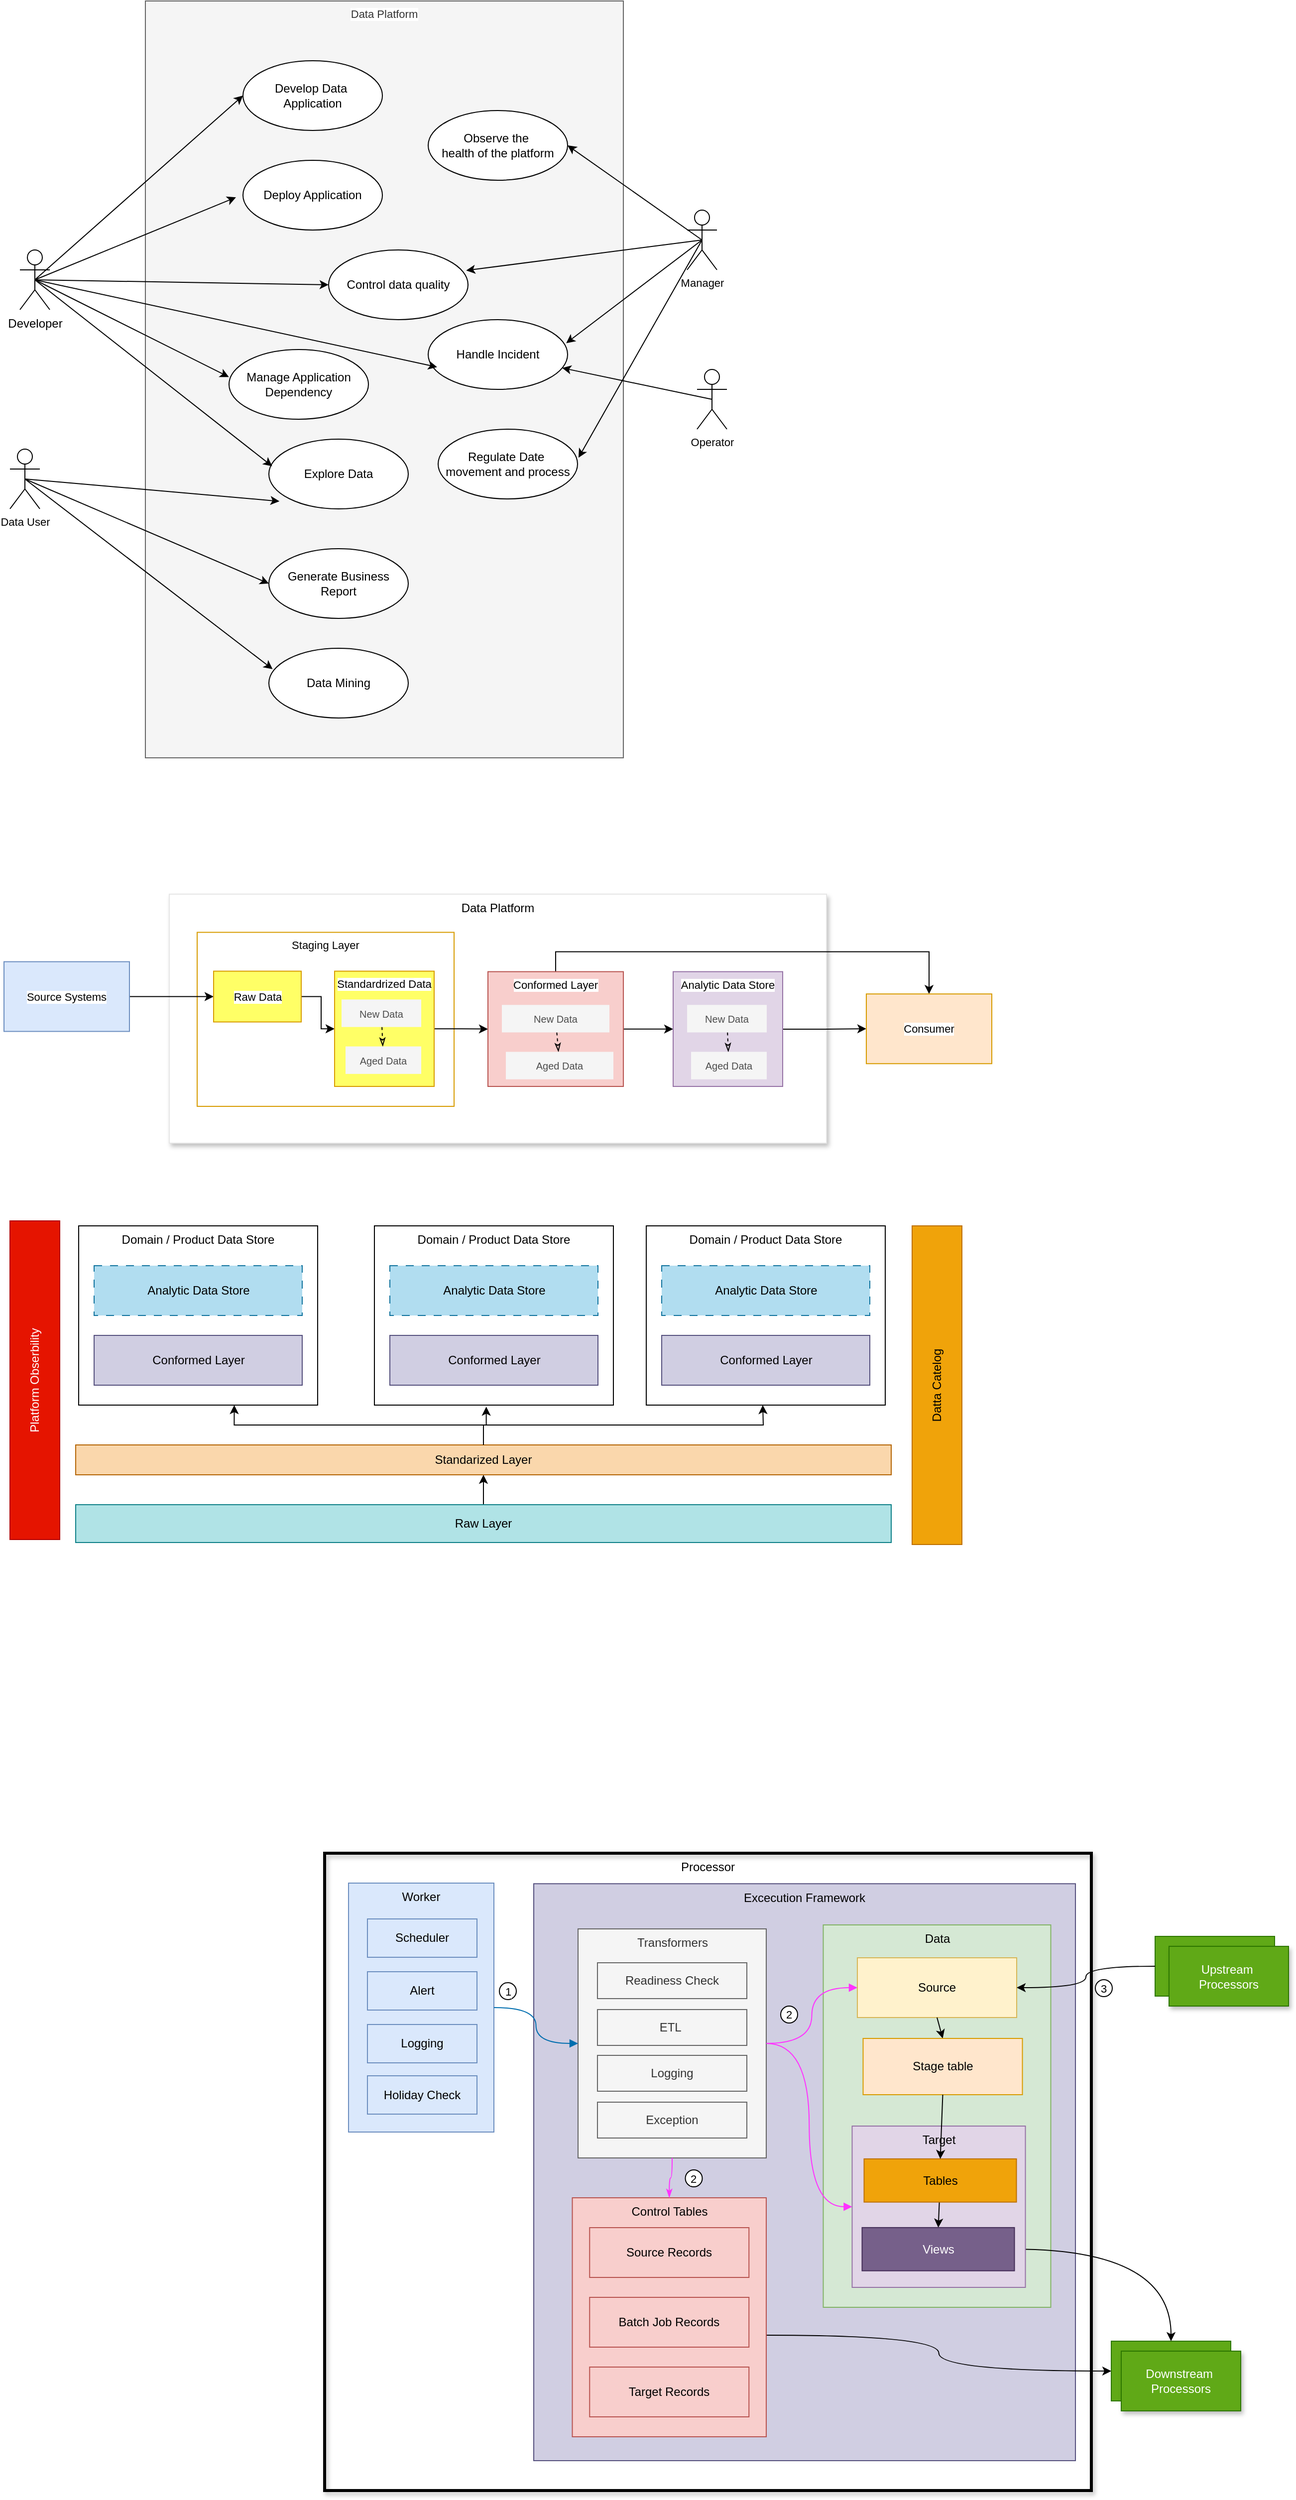 <mxfile version="27.0.3">
  <diagram name="第 1 页" id="Cfy5hXthvsKqwcoe-ikN">
    <mxGraphModel dx="1500" dy="596" grid="1" gridSize="10" guides="1" tooltips="1" connect="1" arrows="1" fold="1" page="1" pageScale="1" pageWidth="827" pageHeight="1169" math="0" shadow="0">
      <root>
        <mxCell id="0" />
        <mxCell id="1" parent="0" />
        <mxCell id="3cbW1mIkxuYeC1IMrp6c-5" value="Processor" style="rounded=0;whiteSpace=wrap;html=1;verticalAlign=top;fillColor=none;strokeWidth=3;shadow=1;glass=0;" parent="1" vertex="1">
          <mxGeometry x="370" y="1880" width="770" height="640" as="geometry" />
        </mxCell>
        <mxCell id="6UHVuaGrWCz1YnEDn-E8-2" value="Excecution Framework" style="rounded=0;whiteSpace=wrap;html=1;fillColor=#d0cee2;strokeColor=#56517e;verticalAlign=top;" vertex="1" parent="1">
          <mxGeometry x="580" y="1910.64" width="544.01" height="579.36" as="geometry" />
        </mxCell>
        <mxCell id="s3KDooNY9Id1NIxIKRfR-11" value="Data" style="rounded=0;whiteSpace=wrap;html=1;fillColor=#d5e8d4;strokeColor=#82b366;verticalAlign=top;" parent="1" vertex="1">
          <mxGeometry x="870.75" y="1952" width="228.5" height="384" as="geometry" />
        </mxCell>
        <mxCell id="LPsfI7QCcGYfZqU7F5Cg-12" value="Data Platform" style="rounded=0;whiteSpace=wrap;html=1;verticalAlign=top;strokeColor=#E6E6E6;shadow=1;" parent="1" vertex="1">
          <mxGeometry x="214" y="916.94" width="660" height="250" as="geometry" />
        </mxCell>
        <mxCell id="NjBOjvmUIAoxbCZeAJ4J-41" value="Staging Layer" style="whiteSpace=wrap;html=1;fontSize=11;fillColor=none;strokeColor=#d79b00;rounded=0;labelBackgroundColor=default;verticalAlign=top;" parent="1" vertex="1">
          <mxGeometry x="242" y="955.25" width="258" height="174.75" as="geometry" />
        </mxCell>
        <mxCell id="NjBOjvmUIAoxbCZeAJ4J-38" value="Data Platform" style="rounded=0;whiteSpace=wrap;html=1;fontFamily=Helvetica;fontSize=11;fontColor=#333333;labelBackgroundColor=default;fillColor=#f5f5f5;strokeColor=#666666;verticalAlign=top;" parent="1" vertex="1">
          <mxGeometry x="190" y="20" width="480" height="760" as="geometry" />
        </mxCell>
        <mxCell id="NjBOjvmUIAoxbCZeAJ4J-2" value="Develop Data&amp;nbsp;&lt;div&gt;Application&lt;br&gt;&lt;/div&gt;" style="ellipse;whiteSpace=wrap;html=1;" parent="1" vertex="1">
          <mxGeometry x="288" y="80" width="140" height="70" as="geometry" />
        </mxCell>
        <mxCell id="NjBOjvmUIAoxbCZeAJ4J-4" value="Observe the&amp;nbsp;&lt;div&gt;health of the platform&lt;/div&gt;" style="ellipse;whiteSpace=wrap;html=1;" parent="1" vertex="1">
          <mxGeometry x="474" y="130" width="140" height="70" as="geometry" />
        </mxCell>
        <mxCell id="NjBOjvmUIAoxbCZeAJ4J-7" style="rounded=0;orthogonalLoop=1;jettySize=auto;html=1;exitX=0.5;exitY=0.5;exitDx=0;exitDy=0;exitPerimeter=0;entryX=0;entryY=0.5;entryDx=0;entryDy=0;" parent="1" source="NjBOjvmUIAoxbCZeAJ4J-5" target="NjBOjvmUIAoxbCZeAJ4J-2" edge="1">
          <mxGeometry relative="1" as="geometry" />
        </mxCell>
        <mxCell id="NjBOjvmUIAoxbCZeAJ4J-27" style="edgeStyle=none;shape=connector;rounded=0;orthogonalLoop=1;jettySize=auto;html=1;exitX=0.5;exitY=0.5;exitDx=0;exitDy=0;exitPerimeter=0;entryX=0;entryY=0.5;entryDx=0;entryDy=0;strokeColor=default;align=center;verticalAlign=middle;fontFamily=Helvetica;fontSize=11;fontColor=default;labelBackgroundColor=default;endArrow=classic;" parent="1" source="NjBOjvmUIAoxbCZeAJ4J-5" target="NjBOjvmUIAoxbCZeAJ4J-25" edge="1">
          <mxGeometry relative="1" as="geometry" />
        </mxCell>
        <mxCell id="NjBOjvmUIAoxbCZeAJ4J-5" value="Developer" style="shape=umlActor;html=1;verticalLabelPosition=bottom;verticalAlign=top;align=center;" parent="1" vertex="1">
          <mxGeometry x="64" y="270" width="30" height="60" as="geometry" />
        </mxCell>
        <mxCell id="NjBOjvmUIAoxbCZeAJ4J-8" value="Deploy Application" style="ellipse;whiteSpace=wrap;html=1;" parent="1" vertex="1">
          <mxGeometry x="288" y="180" width="140" height="70" as="geometry" />
        </mxCell>
        <mxCell id="NjBOjvmUIAoxbCZeAJ4J-9" style="rounded=0;orthogonalLoop=1;jettySize=auto;html=1;exitX=0.5;exitY=0.5;exitDx=0;exitDy=0;exitPerimeter=0;entryX=-0.05;entryY=0.531;entryDx=0;entryDy=0;entryPerimeter=0;" parent="1" source="NjBOjvmUIAoxbCZeAJ4J-5" target="NjBOjvmUIAoxbCZeAJ4J-8" edge="1">
          <mxGeometry relative="1" as="geometry" />
        </mxCell>
        <mxCell id="NjBOjvmUIAoxbCZeAJ4J-11" style="edgeStyle=none;shape=connector;rounded=0;orthogonalLoop=1;jettySize=auto;html=1;exitX=0.5;exitY=0.5;exitDx=0;exitDy=0;exitPerimeter=0;entryX=1;entryY=0.5;entryDx=0;entryDy=0;strokeColor=default;align=center;verticalAlign=middle;fontFamily=Helvetica;fontSize=11;fontColor=default;labelBackgroundColor=default;endArrow=classic;" parent="1" source="NjBOjvmUIAoxbCZeAJ4J-10" target="NjBOjvmUIAoxbCZeAJ4J-4" edge="1">
          <mxGeometry relative="1" as="geometry" />
        </mxCell>
        <mxCell id="NjBOjvmUIAoxbCZeAJ4J-10" value="Manager" style="shape=umlActor;html=1;verticalLabelPosition=bottom;verticalAlign=top;align=center;fontFamily=Helvetica;fontSize=11;fontColor=default;labelBackgroundColor=default;" parent="1" vertex="1">
          <mxGeometry x="734" y="230" width="30" height="60" as="geometry" />
        </mxCell>
        <mxCell id="NjBOjvmUIAoxbCZeAJ4J-12" value="Handle Incident" style="ellipse;whiteSpace=wrap;html=1;" parent="1" vertex="1">
          <mxGeometry x="474" y="340" width="140" height="70" as="geometry" />
        </mxCell>
        <mxCell id="NjBOjvmUIAoxbCZeAJ4J-13" style="edgeStyle=none;shape=connector;rounded=0;orthogonalLoop=1;jettySize=auto;html=1;exitX=0.5;exitY=0.5;exitDx=0;exitDy=0;exitPerimeter=0;entryX=0.99;entryY=0.337;entryDx=0;entryDy=0;entryPerimeter=0;strokeColor=default;align=center;verticalAlign=middle;fontFamily=Helvetica;fontSize=11;fontColor=default;labelBackgroundColor=default;endArrow=classic;" parent="1" source="NjBOjvmUIAoxbCZeAJ4J-10" target="NjBOjvmUIAoxbCZeAJ4J-12" edge="1">
          <mxGeometry relative="1" as="geometry" />
        </mxCell>
        <mxCell id="NjBOjvmUIAoxbCZeAJ4J-14" style="edgeStyle=none;shape=connector;rounded=0;orthogonalLoop=1;jettySize=auto;html=1;exitX=0.5;exitY=0.5;exitDx=0;exitDy=0;exitPerimeter=0;entryX=0.064;entryY=0.68;entryDx=0;entryDy=0;entryPerimeter=0;strokeColor=default;align=center;verticalAlign=middle;fontFamily=Helvetica;fontSize=11;fontColor=default;labelBackgroundColor=default;endArrow=classic;" parent="1" source="NjBOjvmUIAoxbCZeAJ4J-5" target="NjBOjvmUIAoxbCZeAJ4J-12" edge="1">
          <mxGeometry relative="1" as="geometry" />
        </mxCell>
        <mxCell id="NjBOjvmUIAoxbCZeAJ4J-15" value="Operator" style="shape=umlActor;html=1;verticalLabelPosition=bottom;verticalAlign=top;align=center;fontFamily=Helvetica;fontSize=11;fontColor=default;labelBackgroundColor=default;" parent="1" vertex="1">
          <mxGeometry x="744" y="390" width="30" height="60" as="geometry" />
        </mxCell>
        <mxCell id="NjBOjvmUIAoxbCZeAJ4J-18" style="edgeStyle=none;shape=connector;rounded=0;orthogonalLoop=1;jettySize=auto;html=1;exitX=0.5;exitY=0.5;exitDx=0;exitDy=0;exitPerimeter=0;strokeColor=default;align=center;verticalAlign=middle;fontFamily=Helvetica;fontSize=11;fontColor=default;labelBackgroundColor=default;endArrow=classic;" parent="1" source="NjBOjvmUIAoxbCZeAJ4J-15" target="NjBOjvmUIAoxbCZeAJ4J-12" edge="1">
          <mxGeometry relative="1" as="geometry" />
        </mxCell>
        <mxCell id="NjBOjvmUIAoxbCZeAJ4J-30" style="edgeStyle=none;shape=connector;rounded=0;orthogonalLoop=1;jettySize=auto;html=1;exitX=0.5;exitY=0.5;exitDx=0;exitDy=0;exitPerimeter=0;entryX=0;entryY=0.5;entryDx=0;entryDy=0;strokeColor=default;align=center;verticalAlign=middle;fontFamily=Helvetica;fontSize=11;fontColor=default;labelBackgroundColor=default;endArrow=classic;" parent="1" source="NjBOjvmUIAoxbCZeAJ4J-19" target="NjBOjvmUIAoxbCZeAJ4J-29" edge="1">
          <mxGeometry relative="1" as="geometry" />
        </mxCell>
        <mxCell id="NjBOjvmUIAoxbCZeAJ4J-19" value="Data User" style="shape=umlActor;html=1;verticalLabelPosition=bottom;verticalAlign=top;align=center;fontFamily=Helvetica;fontSize=11;fontColor=default;labelBackgroundColor=default;" parent="1" vertex="1">
          <mxGeometry x="54" y="470" width="30" height="60" as="geometry" />
        </mxCell>
        <mxCell id="NjBOjvmUIAoxbCZeAJ4J-20" value="Explore Data" style="ellipse;whiteSpace=wrap;html=1;" parent="1" vertex="1">
          <mxGeometry x="314" y="460" width="140" height="70" as="geometry" />
        </mxCell>
        <mxCell id="NjBOjvmUIAoxbCZeAJ4J-21" style="edgeStyle=none;shape=connector;rounded=0;orthogonalLoop=1;jettySize=auto;html=1;exitX=0.5;exitY=0.5;exitDx=0;exitDy=0;exitPerimeter=0;entryX=0.024;entryY=0.389;entryDx=0;entryDy=0;entryPerimeter=0;strokeColor=default;align=center;verticalAlign=middle;fontFamily=Helvetica;fontSize=11;fontColor=default;labelBackgroundColor=default;endArrow=classic;" parent="1" source="NjBOjvmUIAoxbCZeAJ4J-5" target="NjBOjvmUIAoxbCZeAJ4J-20" edge="1">
          <mxGeometry relative="1" as="geometry" />
        </mxCell>
        <mxCell id="NjBOjvmUIAoxbCZeAJ4J-22" style="edgeStyle=none;shape=connector;rounded=0;orthogonalLoop=1;jettySize=auto;html=1;exitX=0.5;exitY=0.5;exitDx=0;exitDy=0;exitPerimeter=0;entryX=0.076;entryY=0.891;entryDx=0;entryDy=0;entryPerimeter=0;strokeColor=default;align=center;verticalAlign=middle;fontFamily=Helvetica;fontSize=11;fontColor=default;labelBackgroundColor=default;endArrow=classic;" parent="1" source="NjBOjvmUIAoxbCZeAJ4J-19" target="NjBOjvmUIAoxbCZeAJ4J-20" edge="1">
          <mxGeometry relative="1" as="geometry" />
        </mxCell>
        <mxCell id="NjBOjvmUIAoxbCZeAJ4J-23" value="Manage Application&lt;div&gt;Dependency&lt;/div&gt;" style="ellipse;whiteSpace=wrap;html=1;" parent="1" vertex="1">
          <mxGeometry x="274" y="370" width="140" height="70" as="geometry" />
        </mxCell>
        <mxCell id="NjBOjvmUIAoxbCZeAJ4J-24" style="edgeStyle=none;shape=connector;rounded=0;orthogonalLoop=1;jettySize=auto;html=1;exitX=0.5;exitY=0.5;exitDx=0;exitDy=0;exitPerimeter=0;entryX=-0.001;entryY=0.394;entryDx=0;entryDy=0;entryPerimeter=0;strokeColor=default;align=center;verticalAlign=middle;fontFamily=Helvetica;fontSize=11;fontColor=default;labelBackgroundColor=default;endArrow=classic;" parent="1" source="NjBOjvmUIAoxbCZeAJ4J-5" target="NjBOjvmUIAoxbCZeAJ4J-23" edge="1">
          <mxGeometry relative="1" as="geometry" />
        </mxCell>
        <mxCell id="NjBOjvmUIAoxbCZeAJ4J-25" value="Control data quality" style="ellipse;whiteSpace=wrap;html=1;" parent="1" vertex="1">
          <mxGeometry x="374" y="270" width="140" height="70" as="geometry" />
        </mxCell>
        <mxCell id="NjBOjvmUIAoxbCZeAJ4J-28" style="edgeStyle=none;shape=connector;rounded=0;orthogonalLoop=1;jettySize=auto;html=1;exitX=0.5;exitY=0.5;exitDx=0;exitDy=0;exitPerimeter=0;entryX=0.987;entryY=0.294;entryDx=0;entryDy=0;entryPerimeter=0;strokeColor=default;align=center;verticalAlign=middle;fontFamily=Helvetica;fontSize=11;fontColor=default;labelBackgroundColor=default;endArrow=classic;" parent="1" source="NjBOjvmUIAoxbCZeAJ4J-10" target="NjBOjvmUIAoxbCZeAJ4J-25" edge="1">
          <mxGeometry relative="1" as="geometry" />
        </mxCell>
        <mxCell id="NjBOjvmUIAoxbCZeAJ4J-29" value="Generate Business&lt;div&gt;Report&lt;/div&gt;" style="ellipse;whiteSpace=wrap;html=1;" parent="1" vertex="1">
          <mxGeometry x="314" y="570" width="140" height="70" as="geometry" />
        </mxCell>
        <mxCell id="NjBOjvmUIAoxbCZeAJ4J-31" value="Data Mining" style="ellipse;whiteSpace=wrap;html=1;" parent="1" vertex="1">
          <mxGeometry x="314" y="670" width="140" height="70" as="geometry" />
        </mxCell>
        <mxCell id="NjBOjvmUIAoxbCZeAJ4J-32" style="edgeStyle=none;shape=connector;rounded=0;orthogonalLoop=1;jettySize=auto;html=1;exitX=0.5;exitY=0.5;exitDx=0;exitDy=0;exitPerimeter=0;entryX=0.027;entryY=0.3;entryDx=0;entryDy=0;entryPerimeter=0;strokeColor=default;align=center;verticalAlign=middle;fontFamily=Helvetica;fontSize=11;fontColor=default;labelBackgroundColor=default;endArrow=classic;" parent="1" source="NjBOjvmUIAoxbCZeAJ4J-19" target="NjBOjvmUIAoxbCZeAJ4J-31" edge="1">
          <mxGeometry relative="1" as="geometry" />
        </mxCell>
        <mxCell id="NjBOjvmUIAoxbCZeAJ4J-33" value="Regulate Date&amp;nbsp;&lt;div&gt;movement and process&lt;/div&gt;" style="ellipse;whiteSpace=wrap;html=1;" parent="1" vertex="1">
          <mxGeometry x="484" y="450" width="140" height="70" as="geometry" />
        </mxCell>
        <mxCell id="NjBOjvmUIAoxbCZeAJ4J-34" style="edgeStyle=none;shape=connector;rounded=0;orthogonalLoop=1;jettySize=auto;html=1;exitX=0.5;exitY=0.5;exitDx=0;exitDy=0;exitPerimeter=0;entryX=1.007;entryY=0.409;entryDx=0;entryDy=0;entryPerimeter=0;strokeColor=default;align=center;verticalAlign=middle;fontFamily=Helvetica;fontSize=11;fontColor=default;labelBackgroundColor=default;endArrow=classic;" parent="1" source="NjBOjvmUIAoxbCZeAJ4J-10" target="NjBOjvmUIAoxbCZeAJ4J-33" edge="1">
          <mxGeometry relative="1" as="geometry" />
        </mxCell>
        <mxCell id="NjBOjvmUIAoxbCZeAJ4J-42" value="" style="edgeStyle=none;shape=connector;rounded=0;orthogonalLoop=1;jettySize=auto;html=1;strokeColor=default;align=center;verticalAlign=middle;fontFamily=Helvetica;fontSize=11;fontColor=default;labelBackgroundColor=default;endArrow=classic;entryX=0;entryY=0.5;entryDx=0;entryDy=0;exitX=1;exitY=0.5;exitDx=0;exitDy=0;" parent="1" source="NjBOjvmUIAoxbCZeAJ4J-39" target="LPsfI7QCcGYfZqU7F5Cg-1" edge="1">
          <mxGeometry relative="1" as="geometry" />
        </mxCell>
        <mxCell id="NjBOjvmUIAoxbCZeAJ4J-39" value="Source Systems" style="rounded=0;whiteSpace=wrap;html=1;fontFamily=Helvetica;fontSize=11;labelBackgroundColor=default;fillColor=#dae8fc;strokeColor=#6c8ebf;" parent="1" vertex="1">
          <mxGeometry x="48" y="984.75" width="126" height="70" as="geometry" />
        </mxCell>
        <mxCell id="LPsfI7QCcGYfZqU7F5Cg-3" style="edgeStyle=orthogonalEdgeStyle;rounded=0;orthogonalLoop=1;jettySize=auto;html=1;exitX=1;exitY=0.5;exitDx=0;exitDy=0;entryX=0;entryY=0.5;entryDx=0;entryDy=0;" parent="1" source="LPsfI7QCcGYfZqU7F5Cg-1" target="LPsfI7QCcGYfZqU7F5Cg-2" edge="1">
          <mxGeometry relative="1" as="geometry" />
        </mxCell>
        <mxCell id="LPsfI7QCcGYfZqU7F5Cg-1" value="Raw Data" style="whiteSpace=wrap;html=1;fontSize=11;fillColor=#FFFF66;strokeColor=#d79b00;rounded=0;labelBackgroundColor=default;verticalAlign=middle;" parent="1" vertex="1">
          <mxGeometry x="258.5" y="994.25" width="88" height="51" as="geometry" />
        </mxCell>
        <mxCell id="LPsfI7QCcGYfZqU7F5Cg-6" style="edgeStyle=orthogonalEdgeStyle;rounded=0;orthogonalLoop=1;jettySize=auto;html=1;exitX=1;exitY=0.5;exitDx=0;exitDy=0;entryX=0;entryY=0.5;entryDx=0;entryDy=0;" parent="1" source="LPsfI7QCcGYfZqU7F5Cg-2" target="LPsfI7QCcGYfZqU7F5Cg-5" edge="1">
          <mxGeometry relative="1" as="geometry" />
        </mxCell>
        <mxCell id="LPsfI7QCcGYfZqU7F5Cg-2" value="Standardrized Data" style="whiteSpace=wrap;html=1;fontSize=11;fillColor=#FFFF66;strokeColor=#d79b00;rounded=0;labelBackgroundColor=default;verticalAlign=top;" parent="1" vertex="1">
          <mxGeometry x="380" y="994.25" width="100" height="115.75" as="geometry" />
        </mxCell>
        <mxCell id="LPsfI7QCcGYfZqU7F5Cg-9" value="" style="edgeStyle=orthogonalEdgeStyle;rounded=0;orthogonalLoop=1;jettySize=auto;html=1;" parent="1" source="LPsfI7QCcGYfZqU7F5Cg-5" target="LPsfI7QCcGYfZqU7F5Cg-8" edge="1">
          <mxGeometry relative="1" as="geometry" />
        </mxCell>
        <mxCell id="LPsfI7QCcGYfZqU7F5Cg-13" style="edgeStyle=orthogonalEdgeStyle;rounded=0;orthogonalLoop=1;jettySize=auto;html=1;exitX=0.5;exitY=0;exitDx=0;exitDy=0;entryX=0.5;entryY=0;entryDx=0;entryDy=0;" parent="1" source="LPsfI7QCcGYfZqU7F5Cg-5" target="LPsfI7QCcGYfZqU7F5Cg-10" edge="1">
          <mxGeometry relative="1" as="geometry" />
        </mxCell>
        <mxCell id="LPsfI7QCcGYfZqU7F5Cg-5" value="Conformed Layer" style="rounded=0;whiteSpace=wrap;html=1;fontFamily=Helvetica;fontSize=11;labelBackgroundColor=default;fillColor=#f8cecc;strokeColor=#b85450;verticalAlign=top;" parent="1" vertex="1">
          <mxGeometry x="534" y="994.75" width="136" height="115.25" as="geometry" />
        </mxCell>
        <mxCell id="LPsfI7QCcGYfZqU7F5Cg-11" value="" style="edgeStyle=orthogonalEdgeStyle;rounded=0;orthogonalLoop=1;jettySize=auto;html=1;" parent="1" source="LPsfI7QCcGYfZqU7F5Cg-8" target="LPsfI7QCcGYfZqU7F5Cg-10" edge="1">
          <mxGeometry relative="1" as="geometry" />
        </mxCell>
        <mxCell id="LPsfI7QCcGYfZqU7F5Cg-8" value="Analytic Data Store" style="rounded=0;whiteSpace=wrap;html=1;fontFamily=Helvetica;fontSize=11;labelBackgroundColor=default;fillColor=#e1d5e7;strokeColor=#9673a6;verticalAlign=top;" parent="1" vertex="1">
          <mxGeometry x="720" y="994.75" width="110" height="115.25" as="geometry" />
        </mxCell>
        <mxCell id="LPsfI7QCcGYfZqU7F5Cg-10" value="Consumer" style="rounded=0;whiteSpace=wrap;html=1;fontFamily=Helvetica;fontSize=11;labelBackgroundColor=default;fillColor=#ffe6cc;strokeColor=#d79b00;" parent="1" vertex="1">
          <mxGeometry x="914" y="1017.13" width="126" height="70" as="geometry" />
        </mxCell>
        <mxCell id="LPsfI7QCcGYfZqU7F5Cg-20" value="" style="group" parent="1" vertex="1" connectable="0">
          <mxGeometry x="123" y="1250" width="240" height="180" as="geometry" />
        </mxCell>
        <mxCell id="LPsfI7QCcGYfZqU7F5Cg-19" value="Domain / Product Data Store" style="rounded=0;whiteSpace=wrap;html=1;verticalAlign=top;" parent="LPsfI7QCcGYfZqU7F5Cg-20" vertex="1">
          <mxGeometry width="240" height="180" as="geometry" />
        </mxCell>
        <mxCell id="LPsfI7QCcGYfZqU7F5Cg-16" value="Analytic Data Store" style="rounded=1;whiteSpace=wrap;html=1;arcSize=0;fillColor=#b1ddf0;strokeColor=#10739e;dashed=1;dashPattern=8 8;" parent="LPsfI7QCcGYfZqU7F5Cg-20" vertex="1">
          <mxGeometry x="15.5" y="40" width="209" height="50" as="geometry" />
        </mxCell>
        <mxCell id="LPsfI7QCcGYfZqU7F5Cg-17" value="Conformed Layer" style="rounded=1;whiteSpace=wrap;html=1;arcSize=0;fillColor=#d0cee2;strokeColor=#56517e;" parent="LPsfI7QCcGYfZqU7F5Cg-20" vertex="1">
          <mxGeometry x="15.5" y="110" width="209" height="50" as="geometry" />
        </mxCell>
        <mxCell id="LPsfI7QCcGYfZqU7F5Cg-23" style="edgeStyle=orthogonalEdgeStyle;rounded=0;orthogonalLoop=1;jettySize=auto;html=1;entryX=0.5;entryY=1;entryDx=0;entryDy=0;" parent="1" source="LPsfI7QCcGYfZqU7F5Cg-21" target="LPsfI7QCcGYfZqU7F5Cg-22" edge="1">
          <mxGeometry relative="1" as="geometry" />
        </mxCell>
        <mxCell id="LPsfI7QCcGYfZqU7F5Cg-21" value="Raw Layer" style="rounded=0;whiteSpace=wrap;html=1;fillColor=#b0e3e6;strokeColor=#0e8088;" parent="1" vertex="1">
          <mxGeometry x="120" y="1530" width="819" height="38" as="geometry" />
        </mxCell>
        <mxCell id="LPsfI7QCcGYfZqU7F5Cg-32" style="edgeStyle=orthogonalEdgeStyle;rounded=0;orthogonalLoop=1;jettySize=auto;html=1;entryX=0.468;entryY=1.009;entryDx=0;entryDy=0;entryPerimeter=0;" parent="1" source="LPsfI7QCcGYfZqU7F5Cg-22" target="LPsfI7QCcGYfZqU7F5Cg-25" edge="1">
          <mxGeometry relative="1" as="geometry">
            <mxPoint x="541" y="1440" as="targetPoint" />
          </mxGeometry>
        </mxCell>
        <mxCell id="LPsfI7QCcGYfZqU7F5Cg-36" style="edgeStyle=orthogonalEdgeStyle;rounded=0;orthogonalLoop=1;jettySize=auto;html=1;" parent="1" source="LPsfI7QCcGYfZqU7F5Cg-22" edge="1">
          <mxGeometry relative="1" as="geometry">
            <mxPoint x="810" y="1430" as="targetPoint" />
          </mxGeometry>
        </mxCell>
        <mxCell id="LPsfI7QCcGYfZqU7F5Cg-22" value="Standarized Layer" style="rounded=0;whiteSpace=wrap;html=1;fillColor=#fad7ac;strokeColor=#b46504;" parent="1" vertex="1">
          <mxGeometry x="120" y="1470" width="819" height="30" as="geometry" />
        </mxCell>
        <mxCell id="LPsfI7QCcGYfZqU7F5Cg-24" value="" style="group" parent="1" vertex="1" connectable="0">
          <mxGeometry x="420" y="1250" width="240" height="180" as="geometry" />
        </mxCell>
        <mxCell id="LPsfI7QCcGYfZqU7F5Cg-25" value="Domain / Product Data Store" style="rounded=0;whiteSpace=wrap;html=1;verticalAlign=top;" parent="LPsfI7QCcGYfZqU7F5Cg-24" vertex="1">
          <mxGeometry width="240" height="180" as="geometry" />
        </mxCell>
        <mxCell id="LPsfI7QCcGYfZqU7F5Cg-26" value="Analytic Data Store" style="rounded=1;whiteSpace=wrap;html=1;arcSize=0;fillColor=#b1ddf0;strokeColor=#10739e;dashed=1;dashPattern=8 8;" parent="LPsfI7QCcGYfZqU7F5Cg-24" vertex="1">
          <mxGeometry x="15.5" y="40" width="209" height="50" as="geometry" />
        </mxCell>
        <mxCell id="LPsfI7QCcGYfZqU7F5Cg-27" value="Conformed Layer" style="rounded=1;whiteSpace=wrap;html=1;arcSize=0;fillColor=#d0cee2;strokeColor=#56517e;" parent="LPsfI7QCcGYfZqU7F5Cg-24" vertex="1">
          <mxGeometry x="15.5" y="110" width="209" height="50" as="geometry" />
        </mxCell>
        <mxCell id="LPsfI7QCcGYfZqU7F5Cg-28" value="" style="group" parent="1" vertex="1" connectable="0">
          <mxGeometry x="693" y="1250" width="240" height="180" as="geometry" />
        </mxCell>
        <mxCell id="LPsfI7QCcGYfZqU7F5Cg-29" value="Domain / Product Data Store" style="rounded=0;whiteSpace=wrap;html=1;verticalAlign=top;" parent="LPsfI7QCcGYfZqU7F5Cg-28" vertex="1">
          <mxGeometry width="240" height="180" as="geometry" />
        </mxCell>
        <mxCell id="LPsfI7QCcGYfZqU7F5Cg-30" value="Analytic Data Store" style="rounded=1;whiteSpace=wrap;html=1;arcSize=0;fillColor=#b1ddf0;strokeColor=#10739e;dashed=1;dashPattern=8 8;" parent="LPsfI7QCcGYfZqU7F5Cg-28" vertex="1">
          <mxGeometry x="15.5" y="40" width="209" height="50" as="geometry" />
        </mxCell>
        <mxCell id="LPsfI7QCcGYfZqU7F5Cg-31" value="Conformed Layer" style="rounded=1;whiteSpace=wrap;html=1;arcSize=0;fillColor=#d0cee2;strokeColor=#56517e;" parent="LPsfI7QCcGYfZqU7F5Cg-28" vertex="1">
          <mxGeometry x="15.5" y="110" width="209" height="50" as="geometry" />
        </mxCell>
        <mxCell id="LPsfI7QCcGYfZqU7F5Cg-33" style="edgeStyle=orthogonalEdgeStyle;rounded=0;orthogonalLoop=1;jettySize=auto;html=1;entryX=0.651;entryY=1;entryDx=0;entryDy=0;entryPerimeter=0;" parent="1" source="LPsfI7QCcGYfZqU7F5Cg-22" target="LPsfI7QCcGYfZqU7F5Cg-19" edge="1">
          <mxGeometry relative="1" as="geometry" />
        </mxCell>
        <mxCell id="j3WEXR2PitJm0SyK6Ta7-4" style="rounded=0;orthogonalLoop=1;jettySize=auto;html=1;dashed=1;endArrow=classicThin;endFill=0;" parent="1" source="j3WEXR2PitJm0SyK6Ta7-1" target="j3WEXR2PitJm0SyK6Ta7-2" edge="1">
          <mxGeometry relative="1" as="geometry" />
        </mxCell>
        <mxCell id="j3WEXR2PitJm0SyK6Ta7-1" value="New Data" style="rounded=0;whiteSpace=wrap;html=1;fillColor=#f5f5f5;fontColor=#4D4D4D;strokeColor=none;fontSize=10;" parent="1" vertex="1">
          <mxGeometry x="548" y="1028.13" width="108" height="27.62" as="geometry" />
        </mxCell>
        <mxCell id="j3WEXR2PitJm0SyK6Ta7-2" value="Aged Data" style="rounded=0;whiteSpace=wrap;html=1;fillColor=#f5f5f5;fontColor=#4D4D4D;strokeColor=none;fontSize=10;" parent="1" vertex="1">
          <mxGeometry x="552" y="1075.25" width="108" height="27.62" as="geometry" />
        </mxCell>
        <mxCell id="j3WEXR2PitJm0SyK6Ta7-5" style="rounded=0;orthogonalLoop=1;jettySize=auto;html=1;dashed=1;endArrow=classicThin;endFill=0;" parent="1" source="j3WEXR2PitJm0SyK6Ta7-6" target="j3WEXR2PitJm0SyK6Ta7-7" edge="1">
          <mxGeometry relative="1" as="geometry" />
        </mxCell>
        <mxCell id="j3WEXR2PitJm0SyK6Ta7-6" value="New Data" style="rounded=0;whiteSpace=wrap;html=1;fillColor=#f5f5f5;fontColor=#4D4D4D;strokeColor=none;fontSize=10;" parent="1" vertex="1">
          <mxGeometry x="387" y="1022.69" width="80" height="27.62" as="geometry" />
        </mxCell>
        <mxCell id="j3WEXR2PitJm0SyK6Ta7-7" value="Aged Data" style="rounded=0;whiteSpace=wrap;html=1;fillColor=#f5f5f5;fontColor=#4D4D4D;strokeColor=none;fontSize=10;" parent="1" vertex="1">
          <mxGeometry x="391" y="1069.81" width="76" height="27.62" as="geometry" />
        </mxCell>
        <mxCell id="j3WEXR2PitJm0SyK6Ta7-8" style="rounded=0;orthogonalLoop=1;jettySize=auto;html=1;dashed=1;endArrow=classicThin;endFill=0;" parent="1" source="j3WEXR2PitJm0SyK6Ta7-9" target="j3WEXR2PitJm0SyK6Ta7-10" edge="1">
          <mxGeometry relative="1" as="geometry" />
        </mxCell>
        <mxCell id="j3WEXR2PitJm0SyK6Ta7-9" value="New Data" style="rounded=0;whiteSpace=wrap;html=1;fillColor=#f5f5f5;fontColor=#4D4D4D;strokeColor=none;fontSize=10;" parent="1" vertex="1">
          <mxGeometry x="734" y="1028.13" width="80" height="27.62" as="geometry" />
        </mxCell>
        <mxCell id="j3WEXR2PitJm0SyK6Ta7-10" value="Aged Data" style="rounded=0;whiteSpace=wrap;html=1;fillColor=#f5f5f5;fontColor=#4D4D4D;strokeColor=none;fontSize=10;" parent="1" vertex="1">
          <mxGeometry x="738" y="1075.25" width="76" height="27.62" as="geometry" />
        </mxCell>
        <mxCell id="j3WEXR2PitJm0SyK6Ta7-11" value="Datta Catelog" style="rounded=0;whiteSpace=wrap;html=1;rotation=-90;fillColor=#f0a30a;fontColor=#000000;strokeColor=#BD7000;" parent="1" vertex="1">
          <mxGeometry x="825" y="1385" width="320" height="50" as="geometry" />
        </mxCell>
        <mxCell id="3cbW1mIkxuYeC1IMrp6c-1" value="Worker" style="rounded=0;whiteSpace=wrap;html=1;fillColor=#dae8fc;strokeColor=#6c8ebf;verticalAlign=top;" parent="1" vertex="1">
          <mxGeometry x="394" y="1910" width="146" height="250" as="geometry" />
        </mxCell>
        <mxCell id="3cbW1mIkxuYeC1IMrp6c-2" value="Transformers" style="rounded=0;whiteSpace=wrap;html=1;fillColor=#f5f5f5;strokeColor=#666666;fontColor=#333333;verticalAlign=top;" parent="1" vertex="1">
          <mxGeometry x="624.5" y="1956" width="189" height="230" as="geometry" />
        </mxCell>
        <mxCell id="3cbW1mIkxuYeC1IMrp6c-3" value="Source" style="rounded=0;whiteSpace=wrap;html=1;fillColor=#fff2cc;strokeColor=#d6b656;" parent="1" vertex="1">
          <mxGeometry x="905" y="1985" width="160" height="60" as="geometry" />
        </mxCell>
        <mxCell id="3cbW1mIkxuYeC1IMrp6c-22" style="edgeStyle=orthogonalEdgeStyle;shape=connector;rounded=0;orthogonalLoop=1;jettySize=auto;html=1;exitX=0.997;exitY=0.575;exitDx=0;exitDy=0;entryX=0;entryY=0.5;entryDx=0;entryDy=0;strokeColor=#000000;align=center;verticalAlign=middle;fontFamily=Helvetica;fontSize=11;fontColor=default;labelBackgroundColor=default;endArrow=classic;exitPerimeter=0;curved=1;" parent="1" source="3cbW1mIkxuYeC1IMrp6c-17" target="3cbW1mIkxuYeC1IMrp6c-18" edge="1">
          <mxGeometry relative="1" as="geometry" />
        </mxCell>
        <mxCell id="3cbW1mIkxuYeC1IMrp6c-17" value="Control Tables" style="rounded=0;whiteSpace=wrap;html=1;fillColor=#f8cecc;strokeColor=#b85450;verticalAlign=top;" parent="1" vertex="1">
          <mxGeometry x="618.755" y="2226" width="194.75" height="240" as="geometry" />
        </mxCell>
        <mxCell id="3cbW1mIkxuYeC1IMrp6c-29" value="" style="edgeStyle=none;shape=connector;rounded=0;orthogonalLoop=1;jettySize=auto;html=1;exitX=0.5;exitY=1;exitDx=0;exitDy=0;entryX=0.5;entryY=0;entryDx=0;entryDy=0;strokeColor=#000000;align=center;verticalAlign=middle;fontFamily=Helvetica;fontSize=11;fontColor=default;labelBackgroundColor=default;endArrow=classic;" parent="1" source="3cbW1mIkxuYeC1IMrp6c-3" target="3cbW1mIkxuYeC1IMrp6c-28" edge="1">
          <mxGeometry relative="1" as="geometry">
            <mxPoint x="977.75" y="2230" as="sourcePoint" />
            <mxPoint x="981.75" y="2381" as="targetPoint" />
          </mxGeometry>
        </mxCell>
        <mxCell id="3cbW1mIkxuYeC1IMrp6c-28" value="Stage table" style="rounded=0;whiteSpace=wrap;html=1;fillColor=#ffe6cc;strokeColor=#d79b00;" parent="1" vertex="1">
          <mxGeometry x="910.75" y="2066" width="160" height="56.5" as="geometry" />
        </mxCell>
        <mxCell id="3cbW1mIkxuYeC1IMrp6c-51" value="" style="group" parent="1" vertex="1" connectable="0">
          <mxGeometry x="554" y="1950" width="17" height="30" as="geometry" />
        </mxCell>
        <mxCell id="3cbW1mIkxuYeC1IMrp6c-8" style="edgeStyle=orthogonalEdgeStyle;rounded=0;orthogonalLoop=1;jettySize=auto;html=1;exitX=1;exitY=0.5;exitDx=0;exitDy=0;entryX=0;entryY=0.5;entryDx=0;entryDy=0;strokeColor=#006EAF;endArrow=block;startFill=0;endFill=1;fillColor=#1ba1e2;curved=1;" parent="3cbW1mIkxuYeC1IMrp6c-51" source="3cbW1mIkxuYeC1IMrp6c-1" target="3cbW1mIkxuYeC1IMrp6c-2" edge="1">
          <mxGeometry relative="1" as="geometry" />
        </mxCell>
        <mxCell id="3cbW1mIkxuYeC1IMrp6c-57" value="" style="group" parent="1" vertex="1" connectable="0">
          <mxGeometry x="1204" y="1963.5" width="134" height="70" as="geometry" />
        </mxCell>
        <mxCell id="3cbW1mIkxuYeC1IMrp6c-24" value="Upstream&amp;nbsp;&lt;br&gt;Processors" style="rounded=0;whiteSpace=wrap;html=1;fillColor=#60a917;strokeColor=#2D7600;fontColor=#ffffff;" parent="3cbW1mIkxuYeC1IMrp6c-57" vertex="1">
          <mxGeometry width="120" height="60" as="geometry" />
        </mxCell>
        <mxCell id="3cbW1mIkxuYeC1IMrp6c-38" value="Upstream&amp;nbsp;&lt;br&gt;Processors" style="rounded=0;whiteSpace=wrap;html=1;fillColor=#60a917;strokeColor=#2D7600;fontColor=#ffffff;shadow=1;" parent="3cbW1mIkxuYeC1IMrp6c-57" vertex="1">
          <mxGeometry x="14" y="10" width="120" height="60" as="geometry" />
        </mxCell>
        <mxCell id="3cbW1mIkxuYeC1IMrp6c-10" style="edgeStyle=orthogonalEdgeStyle;shape=connector;rounded=0;orthogonalLoop=1;jettySize=auto;html=1;exitX=1;exitY=0.5;exitDx=0;exitDy=0;entryX=0;entryY=0.5;entryDx=0;entryDy=0;strokeColor=#FF33FF;align=center;verticalAlign=middle;fontFamily=Helvetica;fontSize=11;fontColor=default;labelBackgroundColor=default;endArrow=block;startFill=0;endFill=1;curved=1;" parent="1" source="3cbW1mIkxuYeC1IMrp6c-2" target="3cbW1mIkxuYeC1IMrp6c-4" edge="1">
          <mxGeometry relative="1" as="geometry" />
        </mxCell>
        <mxCell id="3cbW1mIkxuYeC1IMrp6c-59" value="" style="group" parent="1" vertex="1" connectable="0">
          <mxGeometry x="1144" y="2007" width="17" height="17" as="geometry" />
        </mxCell>
        <mxCell id="3cbW1mIkxuYeC1IMrp6c-25" style="edgeStyle=orthogonalEdgeStyle;shape=connector;rounded=0;orthogonalLoop=1;jettySize=auto;html=1;entryX=1;entryY=0.5;entryDx=0;entryDy=0;strokeColor=#000000;align=center;verticalAlign=middle;fontFamily=Helvetica;fontSize=11;fontColor=default;labelBackgroundColor=default;endArrow=classic;curved=1;" parent="3cbW1mIkxuYeC1IMrp6c-59" source="3cbW1mIkxuYeC1IMrp6c-24" target="3cbW1mIkxuYeC1IMrp6c-3" edge="1">
          <mxGeometry relative="1" as="geometry" />
        </mxCell>
        <mxCell id="3cbW1mIkxuYeC1IMrp6c-37" value="3" style="ellipse;whiteSpace=wrap;html=1;aspect=fixed;fontFamily=Helvetica;fontSize=11;fontColor=default;labelBackgroundColor=default;" parent="3cbW1mIkxuYeC1IMrp6c-59" vertex="1">
          <mxGeometry width="17" height="17" as="geometry" />
        </mxCell>
        <mxCell id="3cbW1mIkxuYeC1IMrp6c-35" value="2" style="ellipse;whiteSpace=wrap;html=1;aspect=fixed;fontFamily=Helvetica;fontSize=11;fontColor=default;labelBackgroundColor=default;" parent="1" vertex="1">
          <mxGeometry x="828" y="2033.5" width="17" height="17" as="geometry" />
        </mxCell>
        <mxCell id="3cbW1mIkxuYeC1IMrp6c-9" style="rounded=0;orthogonalLoop=1;jettySize=auto;html=1;exitX=1;exitY=0.5;exitDx=0;exitDy=0;entryX=0;entryY=0.5;entryDx=0;entryDy=0;strokeColor=#FF33FF;edgeStyle=orthogonalEdgeStyle;endArrow=block;startFill=0;endFill=1;curved=1;" parent="1" source="3cbW1mIkxuYeC1IMrp6c-2" target="3cbW1mIkxuYeC1IMrp6c-3" edge="1">
          <mxGeometry relative="1" as="geometry" />
        </mxCell>
        <mxCell id="3cbW1mIkxuYeC1IMrp6c-36" value="2" style="ellipse;whiteSpace=wrap;html=1;aspect=fixed;fontFamily=Helvetica;fontSize=11;fontColor=default;labelBackgroundColor=default;" parent="1" vertex="1">
          <mxGeometry x="732.25" y="2198" width="17" height="17" as="geometry" />
        </mxCell>
        <mxCell id="3cbW1mIkxuYeC1IMrp6c-21" style="edgeStyle=orthogonalEdgeStyle;shape=connector;rounded=0;orthogonalLoop=1;jettySize=auto;html=1;entryX=0.5;entryY=0;entryDx=0;entryDy=0;strokeColor=#FF33FF;align=center;verticalAlign=middle;fontFamily=Helvetica;fontSize=11;fontColor=default;labelBackgroundColor=default;endArrow=classicThin;startFill=0;endFill=1;exitX=0.5;exitY=1;exitDx=0;exitDy=0;curved=1;" parent="1" source="3cbW1mIkxuYeC1IMrp6c-2" target="3cbW1mIkxuYeC1IMrp6c-17" edge="1">
          <mxGeometry relative="1" as="geometry">
            <mxPoint x="884" y="2250" as="sourcePoint" />
            <mxPoint x="924" y="2363" as="targetPoint" />
          </mxGeometry>
        </mxCell>
        <mxCell id="3cbW1mIkxuYeC1IMrp6c-67" value="" style="group" parent="1" vertex="1" connectable="0">
          <mxGeometry x="644" y="1962" width="480.01" height="490" as="geometry" />
        </mxCell>
        <mxCell id="3cbW1mIkxuYeC1IMrp6c-40" value="Readiness Check" style="rounded=0;whiteSpace=wrap;html=1;fillColor=#f5f5f5;strokeColor=#666666;fontColor=#333333;" parent="3cbW1mIkxuYeC1IMrp6c-67" vertex="1">
          <mxGeometry y="28" width="150" height="36" as="geometry" />
        </mxCell>
        <mxCell id="3cbW1mIkxuYeC1IMrp6c-61" value="ETL&amp;nbsp;" style="rounded=0;whiteSpace=wrap;html=1;fillColor=#f5f5f5;strokeColor=#666666;fontColor=#333333;" parent="3cbW1mIkxuYeC1IMrp6c-67" vertex="1">
          <mxGeometry y="75" width="150" height="36" as="geometry" />
        </mxCell>
        <mxCell id="3cbW1mIkxuYeC1IMrp6c-65" value="Logging" style="rounded=0;whiteSpace=wrap;html=1;fillColor=#f5f5f5;strokeColor=#666666;fontColor=#333333;" parent="3cbW1mIkxuYeC1IMrp6c-67" vertex="1">
          <mxGeometry y="121" width="150" height="36" as="geometry" />
        </mxCell>
        <mxCell id="3cbW1mIkxuYeC1IMrp6c-66" value="Exception" style="rounded=0;whiteSpace=wrap;html=1;fillColor=#f5f5f5;strokeColor=#666666;fontColor=#333333;" parent="3cbW1mIkxuYeC1IMrp6c-67" vertex="1">
          <mxGeometry y="168" width="150" height="36" as="geometry" />
        </mxCell>
        <mxCell id="3cbW1mIkxuYeC1IMrp6c-69" value="" style="group;fillColor=#f8cecc;strokeColor=none;" parent="1" vertex="1" connectable="0">
          <mxGeometry x="636.13" y="2256" width="160" height="190" as="geometry" />
        </mxCell>
        <mxCell id="3cbW1mIkxuYeC1IMrp6c-70" value="Source Records" style="rounded=0;whiteSpace=wrap;html=1;fillColor=#f8cecc;strokeColor=#b85450;verticalAlign=middle;" parent="3cbW1mIkxuYeC1IMrp6c-69" vertex="1">
          <mxGeometry width="160" height="50" as="geometry" />
        </mxCell>
        <mxCell id="3cbW1mIkxuYeC1IMrp6c-71" value="Batch Job Records" style="rounded=0;whiteSpace=wrap;html=1;fillColor=#f8cecc;strokeColor=#b85450;verticalAlign=middle;" parent="3cbW1mIkxuYeC1IMrp6c-69" vertex="1">
          <mxGeometry y="70" width="160" height="50" as="geometry" />
        </mxCell>
        <mxCell id="3cbW1mIkxuYeC1IMrp6c-72" value="Target Records" style="rounded=0;whiteSpace=wrap;html=1;fillColor=#f8cecc;strokeColor=#b85450;verticalAlign=middle;" parent="3cbW1mIkxuYeC1IMrp6c-69" vertex="1">
          <mxGeometry y="140" width="160" height="50" as="geometry" />
        </mxCell>
        <mxCell id="3cbW1mIkxuYeC1IMrp6c-75" value="" style="group" parent="1" vertex="1" connectable="0">
          <mxGeometry x="1160" y="2370" width="130" height="70" as="geometry" />
        </mxCell>
        <mxCell id="3cbW1mIkxuYeC1IMrp6c-18" value="Downstream&amp;nbsp;&lt;br&gt;Processors" style="rounded=0;whiteSpace=wrap;html=1;fillColor=#60a917;strokeColor=#2D7600;fontColor=#ffffff;" parent="3cbW1mIkxuYeC1IMrp6c-75" vertex="1">
          <mxGeometry width="120" height="60" as="geometry" />
        </mxCell>
        <mxCell id="3cbW1mIkxuYeC1IMrp6c-39" value="Downstream&amp;nbsp;&lt;br&gt;Processors" style="rounded=0;whiteSpace=wrap;html=1;fillColor=#60a917;strokeColor=#2D7600;fontColor=#ffffff;shadow=1;" parent="3cbW1mIkxuYeC1IMrp6c-75" vertex="1">
          <mxGeometry x="10" y="10" width="120" height="60" as="geometry" />
        </mxCell>
        <mxCell id="3cbW1mIkxuYeC1IMrp6c-76" value="Platform Obserbility" style="rounded=0;whiteSpace=wrap;html=1;rotation=-90;fillColor=#e51400;fontColor=#ffffff;strokeColor=#B20000;" parent="1" vertex="1">
          <mxGeometry x="-81" y="1380" width="320" height="50" as="geometry" />
        </mxCell>
        <mxCell id="s3KDooNY9Id1NIxIKRfR-1" value="Alert" style="rounded=0;whiteSpace=wrap;html=1;fillColor=#dae8fc;strokeColor=#6c8ebf;" parent="1" vertex="1">
          <mxGeometry x="413" y="1999" width="110" height="38.5" as="geometry" />
        </mxCell>
        <mxCell id="s3KDooNY9Id1NIxIKRfR-2" value="Scheduler" style="rounded=0;whiteSpace=wrap;html=1;fillColor=#dae8fc;strokeColor=#6c8ebf;" parent="1" vertex="1">
          <mxGeometry x="413" y="1946" width="110" height="38.5" as="geometry" />
        </mxCell>
        <mxCell id="s3KDooNY9Id1NIxIKRfR-3" value="Holiday Check" style="rounded=0;whiteSpace=wrap;html=1;fillColor=#dae8fc;strokeColor=#6c8ebf;" parent="1" vertex="1">
          <mxGeometry x="413" y="2103.5" width="110" height="38.5" as="geometry" />
        </mxCell>
        <mxCell id="s3KDooNY9Id1NIxIKRfR-4" value="Logging" style="rounded=0;whiteSpace=wrap;html=1;fillColor=#dae8fc;strokeColor=#6c8ebf;" parent="1" vertex="1">
          <mxGeometry x="413" y="2052" width="110" height="38.5" as="geometry" />
        </mxCell>
        <mxCell id="3cbW1mIkxuYeC1IMrp6c-30" value="1" style="ellipse;whiteSpace=wrap;html=1;aspect=fixed;fontFamily=Helvetica;fontSize=11;fontColor=default;labelBackgroundColor=default;" parent="1" vertex="1">
          <mxGeometry x="545.5" y="2010" width="17" height="17" as="geometry" />
        </mxCell>
        <mxCell id="3cbW1mIkxuYeC1IMrp6c-23" style="edgeStyle=orthogonalEdgeStyle;shape=connector;rounded=0;orthogonalLoop=1;jettySize=auto;html=1;entryX=0.5;entryY=0;entryDx=0;entryDy=0;strokeColor=#000000;align=center;verticalAlign=middle;fontFamily=Helvetica;fontSize=11;fontColor=default;labelBackgroundColor=default;endArrow=classic;curved=1;" parent="1" source="3cbW1mIkxuYeC1IMrp6c-13" target="3cbW1mIkxuYeC1IMrp6c-18" edge="1">
          <mxGeometry relative="1" as="geometry" />
        </mxCell>
        <mxCell id="3cbW1mIkxuYeC1IMrp6c-15" style="edgeStyle=none;shape=connector;rounded=0;orthogonalLoop=1;jettySize=auto;html=1;exitX=0.5;exitY=0;exitDx=0;exitDy=0;entryX=0.5;entryY=0;entryDx=0;entryDy=0;strokeColor=default;align=center;verticalAlign=middle;fontFamily=Helvetica;fontSize=11;fontColor=default;labelBackgroundColor=default;endArrow=classic;" parent="1" source="3cbW1mIkxuYeC1IMrp6c-4" target="3cbW1mIkxuYeC1IMrp6c-12" edge="1">
          <mxGeometry relative="1" as="geometry" />
        </mxCell>
        <mxCell id="3cbW1mIkxuYeC1IMrp6c-4" value="Target" style="rounded=0;whiteSpace=wrap;html=1;fillColor=#e1d5e7;strokeColor=#9673a6;verticalAlign=top;" parent="1" vertex="1">
          <mxGeometry x="899.75" y="2154" width="174" height="162" as="geometry" />
        </mxCell>
        <mxCell id="3cbW1mIkxuYeC1IMrp6c-14" style="edgeStyle=none;shape=connector;rounded=0;orthogonalLoop=1;jettySize=auto;html=1;entryX=0.5;entryY=0;entryDx=0;entryDy=0;strokeColor=#000000;align=center;verticalAlign=middle;fontFamily=Helvetica;fontSize=11;fontColor=default;labelBackgroundColor=default;endArrow=classic;" parent="1" source="3cbW1mIkxuYeC1IMrp6c-12" target="3cbW1mIkxuYeC1IMrp6c-13" edge="1">
          <mxGeometry relative="1" as="geometry" />
        </mxCell>
        <mxCell id="3cbW1mIkxuYeC1IMrp6c-12" value="Tables" style="rounded=0;whiteSpace=wrap;html=1;fillColor=#f0a30a;strokeColor=#BD7000;verticalAlign=middle;fontColor=#000000;" parent="1" vertex="1">
          <mxGeometry x="911.75" y="2186.952" width="153.0" height="43.373" as="geometry" />
        </mxCell>
        <mxCell id="3cbW1mIkxuYeC1IMrp6c-13" value="Views" style="rounded=0;whiteSpace=wrap;html=1;fillColor=#76608a;strokeColor=#432D57;verticalAlign=middle;fontColor=#ffffff;" parent="1" vertex="1">
          <mxGeometry x="909.75" y="2255.94" width="153.0" height="43.373" as="geometry" />
        </mxCell>
        <mxCell id="3cbW1mIkxuYeC1IMrp6c-11" style="edgeStyle=none;shape=connector;rounded=0;orthogonalLoop=1;jettySize=auto;html=1;exitX=0.5;exitY=1;exitDx=0;exitDy=0;entryX=0.5;entryY=0;entryDx=0;entryDy=0;strokeColor=#000000;align=center;verticalAlign=middle;fontFamily=Helvetica;fontSize=11;fontColor=default;labelBackgroundColor=default;endArrow=classic;" parent="1" source="3cbW1mIkxuYeC1IMrp6c-28" target="3cbW1mIkxuYeC1IMrp6c-12" edge="1">
          <mxGeometry relative="1" as="geometry" />
        </mxCell>
      </root>
    </mxGraphModel>
  </diagram>
</mxfile>
